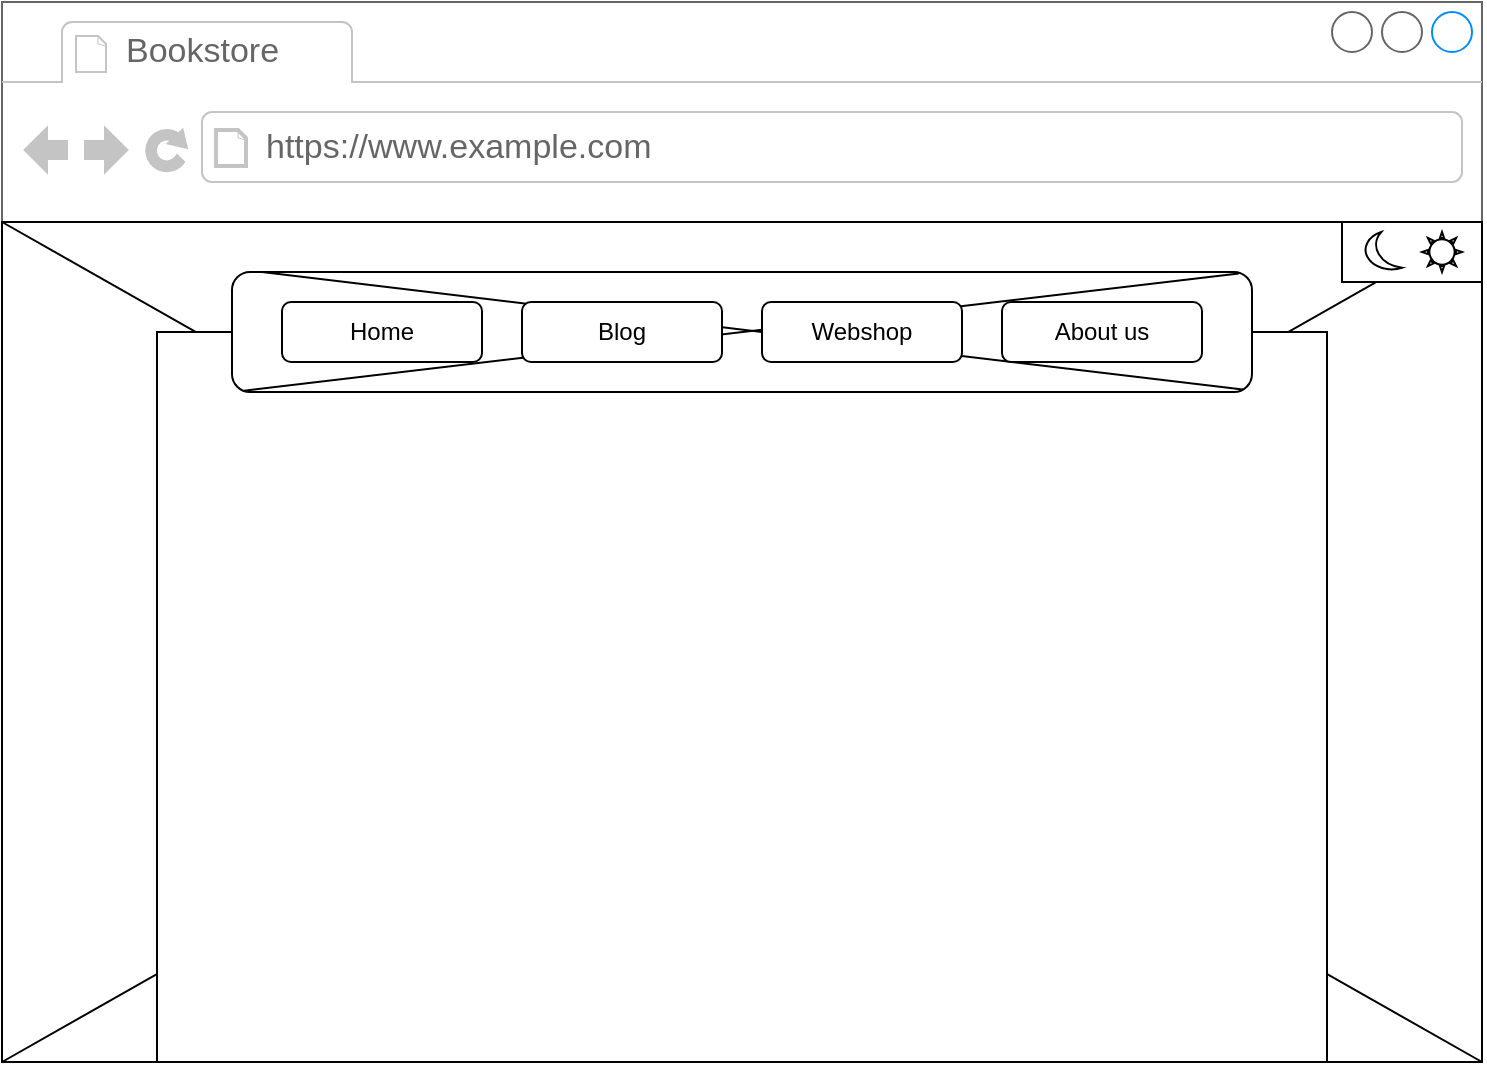<mxfile version="24.0.4" type="device">
  <diagram name="Page-1" id="2cc2dc42-3aac-f2a9-1cec-7a8b7cbee084">
    <mxGraphModel dx="1313" dy="786" grid="1" gridSize="10" guides="1" tooltips="1" connect="1" arrows="1" fold="1" page="1" pageScale="1" pageWidth="1100" pageHeight="850" background="none" math="0" shadow="0">
      <root>
        <mxCell id="0" />
        <mxCell id="1" parent="0" />
        <mxCell id="ZNkZt2BZPGhR_4YF77qX-10" value="" style="strokeWidth=1;shadow=0;dashed=0;align=center;html=1;shape=mxgraph.mockup.containers.browserWindow;rSize=0;strokeColor=#666666;strokeColor2=#008cff;strokeColor3=#c4c4c4;mainText=,;recursiveResize=0;" vertex="1" parent="1">
          <mxGeometry x="130" y="100" width="740" height="530" as="geometry" />
        </mxCell>
        <mxCell id="ZNkZt2BZPGhR_4YF77qX-11" value="Bookstore" style="strokeWidth=1;shadow=0;dashed=0;align=center;html=1;shape=mxgraph.mockup.containers.anchor;fontSize=17;fontColor=#666666;align=left;whiteSpace=wrap;" vertex="1" parent="ZNkZt2BZPGhR_4YF77qX-10">
          <mxGeometry x="60" y="12" width="110" height="26" as="geometry" />
        </mxCell>
        <mxCell id="ZNkZt2BZPGhR_4YF77qX-12" value="https://www.example.com" style="strokeWidth=1;shadow=0;dashed=0;align=center;html=1;shape=mxgraph.mockup.containers.anchor;rSize=0;fontSize=17;fontColor=#666666;align=left;" vertex="1" parent="ZNkZt2BZPGhR_4YF77qX-10">
          <mxGeometry x="130" y="60" width="250" height="26" as="geometry" />
        </mxCell>
        <mxCell id="ZNkZt2BZPGhR_4YF77qX-13" value="" style="rounded=0;whiteSpace=wrap;html=1;" vertex="1" parent="ZNkZt2BZPGhR_4YF77qX-10">
          <mxGeometry y="110" width="740" height="420" as="geometry" />
        </mxCell>
        <mxCell id="ZNkZt2BZPGhR_4YF77qX-14" value="" style="endArrow=none;html=1;rounded=0;entryX=1;entryY=0;entryDx=0;entryDy=0;exitX=0;exitY=1;exitDx=0;exitDy=0;" edge="1" parent="ZNkZt2BZPGhR_4YF77qX-10" source="ZNkZt2BZPGhR_4YF77qX-33" target="ZNkZt2BZPGhR_4YF77qX-13">
          <mxGeometry width="50" height="50" relative="1" as="geometry">
            <mxPoint x="350" y="420" as="sourcePoint" />
            <mxPoint x="400" y="370" as="targetPoint" />
          </mxGeometry>
        </mxCell>
        <mxCell id="ZNkZt2BZPGhR_4YF77qX-15" value="" style="endArrow=none;html=1;rounded=0;entryX=0;entryY=0;entryDx=0;entryDy=0;exitX=1;exitY=1;exitDx=0;exitDy=0;" edge="1" parent="ZNkZt2BZPGhR_4YF77qX-10" source="ZNkZt2BZPGhR_4YF77qX-13" target="ZNkZt2BZPGhR_4YF77qX-13">
          <mxGeometry width="50" height="50" relative="1" as="geometry">
            <mxPoint x="350" y="420" as="sourcePoint" />
            <mxPoint x="400" y="370" as="targetPoint" />
          </mxGeometry>
        </mxCell>
        <mxCell id="ZNkZt2BZPGhR_4YF77qX-34" value="" style="endArrow=none;html=1;rounded=0;entryX=1;entryY=0;entryDx=0;entryDy=0;exitX=0;exitY=1;exitDx=0;exitDy=0;" edge="1" parent="ZNkZt2BZPGhR_4YF77qX-10" source="ZNkZt2BZPGhR_4YF77qX-13" target="ZNkZt2BZPGhR_4YF77qX-33">
          <mxGeometry width="50" height="50" relative="1" as="geometry">
            <mxPoint x="130" y="630" as="sourcePoint" />
            <mxPoint x="870" y="210" as="targetPoint" />
          </mxGeometry>
        </mxCell>
        <mxCell id="ZNkZt2BZPGhR_4YF77qX-16" value="" style="rounded=0;whiteSpace=wrap;html=1;" vertex="1" parent="ZNkZt2BZPGhR_4YF77qX-10">
          <mxGeometry x="77.5" y="165" width="585" height="365" as="geometry" />
        </mxCell>
        <mxCell id="ZNkZt2BZPGhR_4YF77qX-19" value="" style="rounded=1;whiteSpace=wrap;html=1;" vertex="1" parent="ZNkZt2BZPGhR_4YF77qX-10">
          <mxGeometry x="115" y="135" width="510" height="60" as="geometry" />
        </mxCell>
        <mxCell id="ZNkZt2BZPGhR_4YF77qX-20" value="" style="endArrow=none;html=1;rounded=0;entryX=0.987;entryY=0.012;entryDx=0;entryDy=0;exitX=0.012;exitY=0.989;exitDx=0;exitDy=0;entryPerimeter=0;exitPerimeter=0;" edge="1" parent="ZNkZt2BZPGhR_4YF77qX-10" source="ZNkZt2BZPGhR_4YF77qX-19" target="ZNkZt2BZPGhR_4YF77qX-19">
          <mxGeometry width="50" height="50" relative="1" as="geometry">
            <mxPoint x="400" y="360" as="sourcePoint" />
            <mxPoint x="450" y="310" as="targetPoint" />
          </mxGeometry>
        </mxCell>
        <mxCell id="ZNkZt2BZPGhR_4YF77qX-21" value="" style="endArrow=none;html=1;rounded=0;entryX=0;entryY=0;entryDx=0;entryDy=0;exitX=0.991;exitY=0.98;exitDx=0;exitDy=0;exitPerimeter=0;" edge="1" parent="ZNkZt2BZPGhR_4YF77qX-10" source="ZNkZt2BZPGhR_4YF77qX-19">
          <mxGeometry width="50" height="50" relative="1" as="geometry">
            <mxPoint x="495" y="180" as="sourcePoint" />
            <mxPoint x="130.0" y="135" as="targetPoint" />
          </mxGeometry>
        </mxCell>
        <mxCell id="ZNkZt2BZPGhR_4YF77qX-22" value="Home" style="rounded=1;whiteSpace=wrap;html=1;" vertex="1" parent="ZNkZt2BZPGhR_4YF77qX-10">
          <mxGeometry x="140" y="150" width="100" height="30" as="geometry" />
        </mxCell>
        <mxCell id="ZNkZt2BZPGhR_4YF77qX-23" value="Blog" style="rounded=1;whiteSpace=wrap;html=1;" vertex="1" parent="ZNkZt2BZPGhR_4YF77qX-10">
          <mxGeometry x="260" y="150" width="100" height="30" as="geometry" />
        </mxCell>
        <mxCell id="ZNkZt2BZPGhR_4YF77qX-26" value="Webshop" style="rounded=1;whiteSpace=wrap;html=1;" vertex="1" parent="ZNkZt2BZPGhR_4YF77qX-10">
          <mxGeometry x="380" y="150" width="100" height="30" as="geometry" />
        </mxCell>
        <mxCell id="ZNkZt2BZPGhR_4YF77qX-31" value="About us" style="rounded=1;whiteSpace=wrap;html=1;" vertex="1" parent="ZNkZt2BZPGhR_4YF77qX-10">
          <mxGeometry x="500" y="150" width="100" height="30" as="geometry" />
        </mxCell>
        <mxCell id="ZNkZt2BZPGhR_4YF77qX-33" value="" style="rounded=0;whiteSpace=wrap;html=1;" vertex="1" parent="ZNkZt2BZPGhR_4YF77qX-10">
          <mxGeometry x="670" y="110" width="70" height="30" as="geometry" />
        </mxCell>
        <mxCell id="ZNkZt2BZPGhR_4YF77qX-36" value="" style="verticalLabelPosition=bottom;verticalAlign=top;html=1;shape=mxgraph.basic.moon" vertex="1" parent="ZNkZt2BZPGhR_4YF77qX-10">
          <mxGeometry x="680" y="115" width="20" height="20" as="geometry" />
        </mxCell>
        <mxCell id="ZNkZt2BZPGhR_4YF77qX-37" value="" style="verticalLabelPosition=bottom;verticalAlign=top;html=1;shape=mxgraph.basic.sun" vertex="1" parent="ZNkZt2BZPGhR_4YF77qX-10">
          <mxGeometry x="710" y="115" width="20" height="20" as="geometry" />
        </mxCell>
      </root>
    </mxGraphModel>
  </diagram>
</mxfile>
